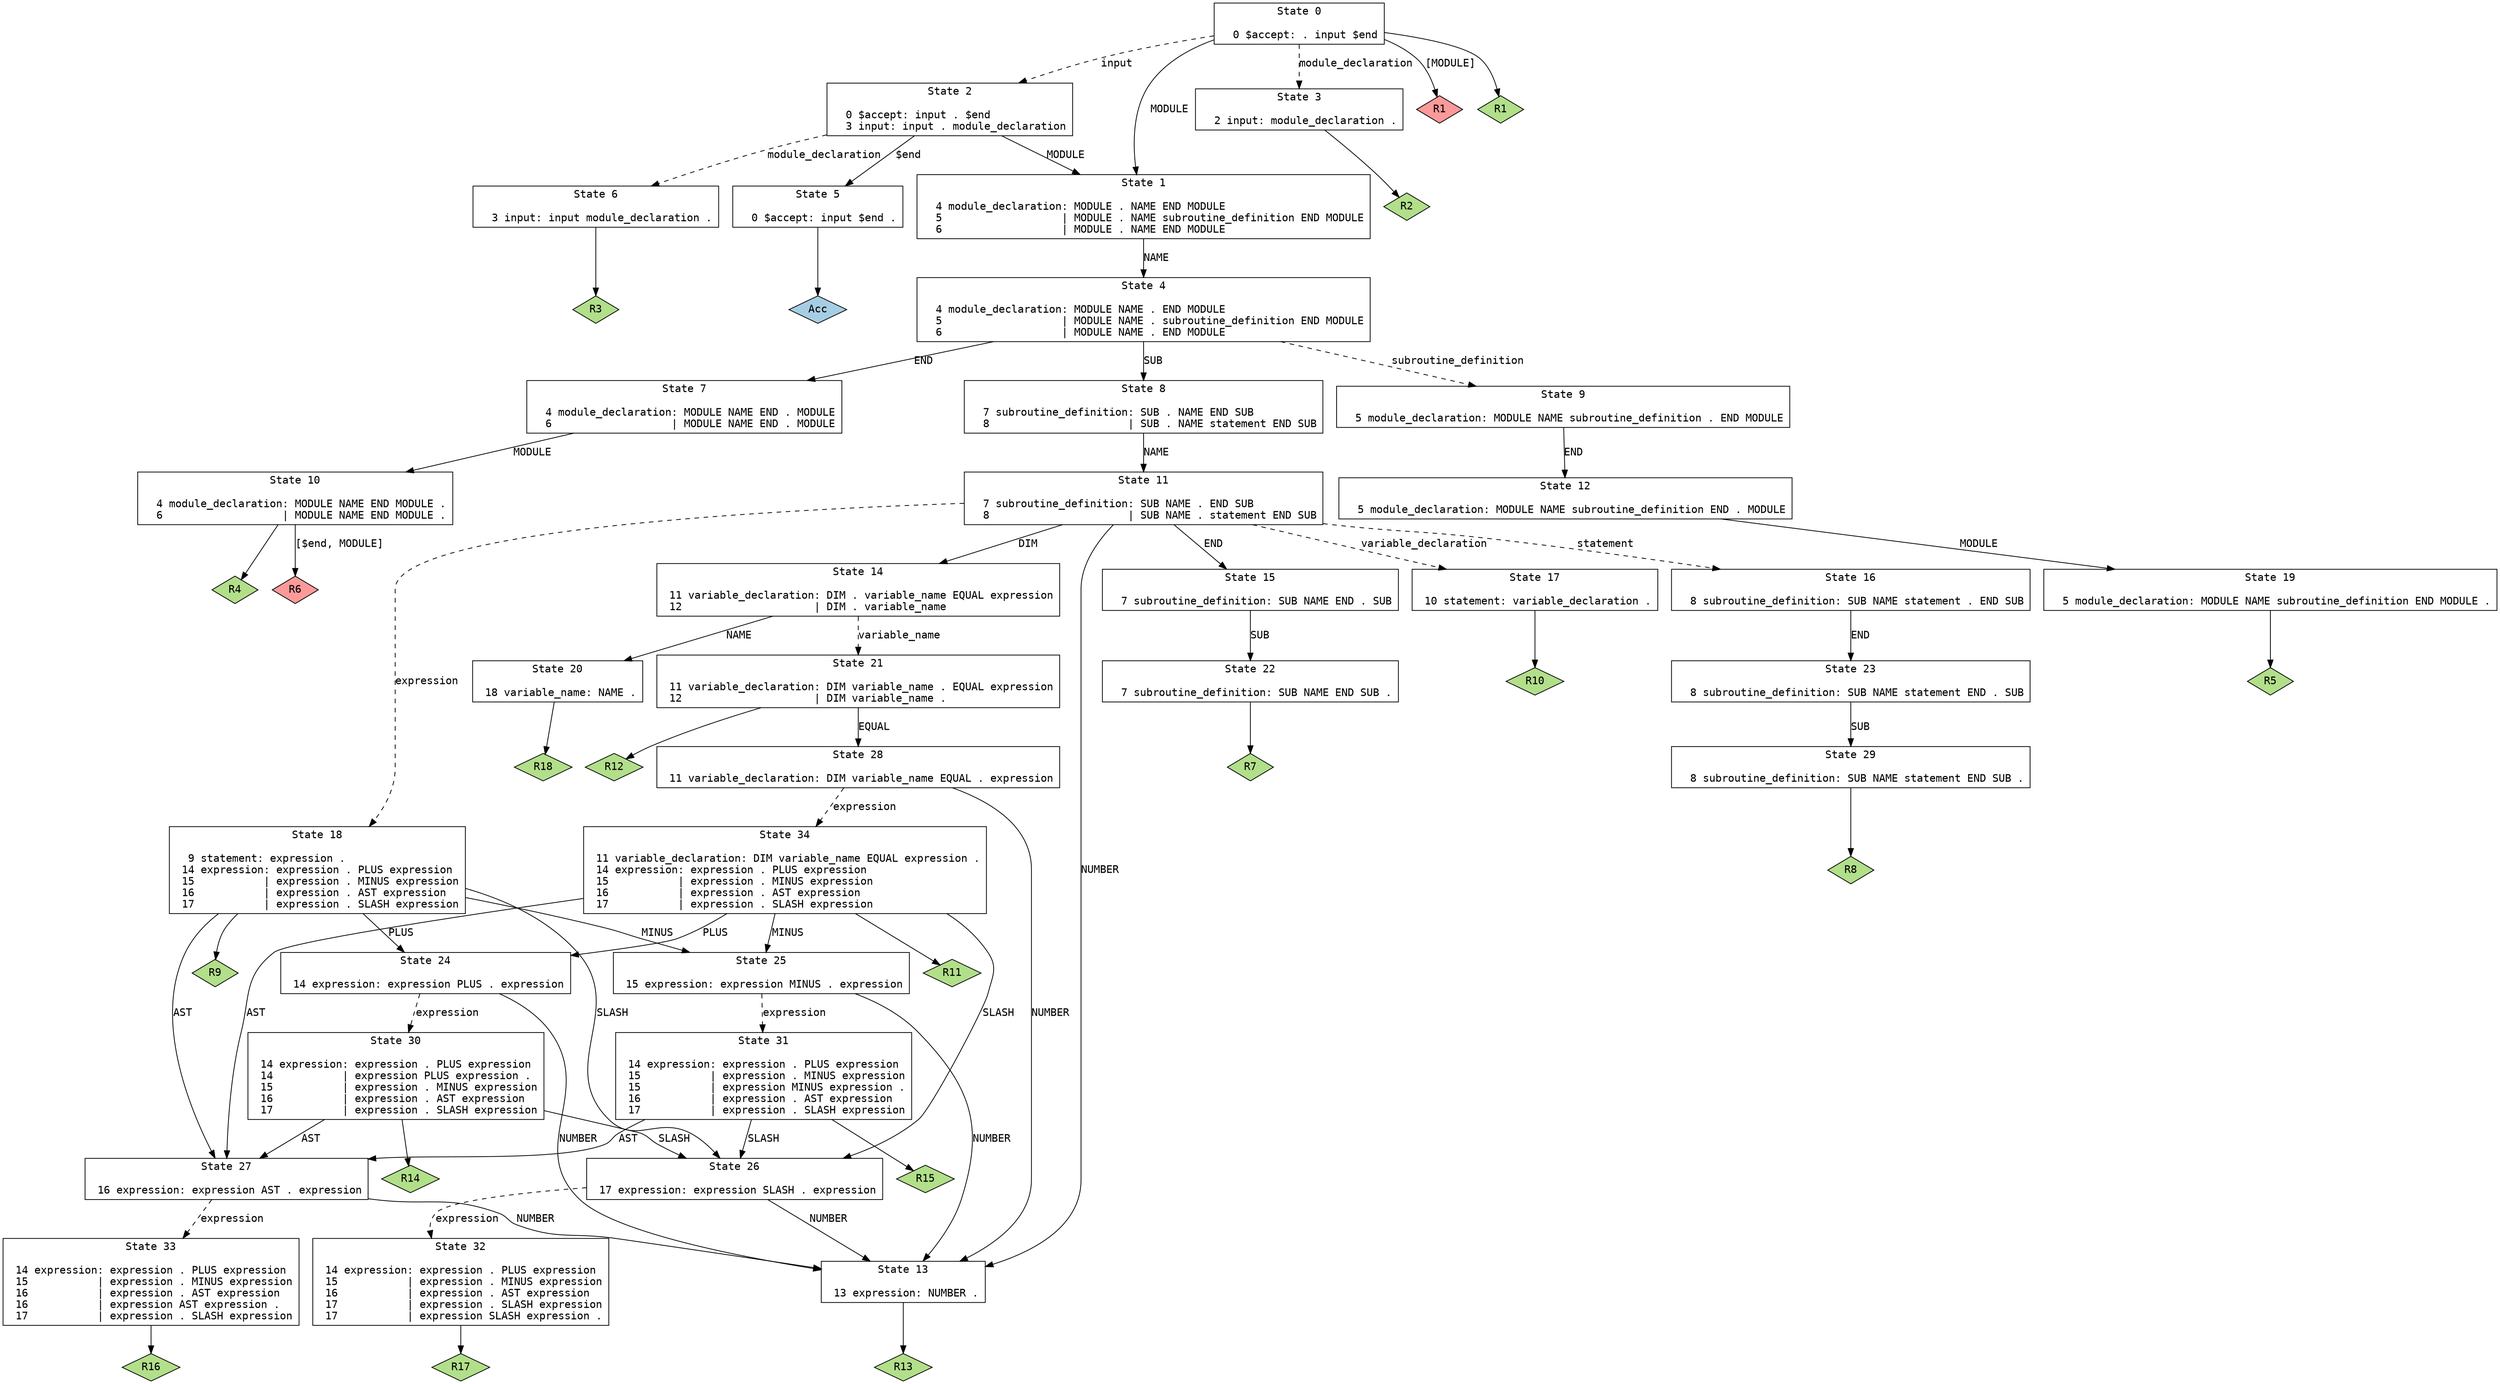 // Generated by bison.
// Report bugs to <http://sourceforge.net/p/winflexbison/tickets>.
// Home page: <http://sourceforge.net/projects/winflexbison/>.

digraph "vba2psm.y"
{
  node [fontname = courier, shape = box, colorscheme = paired6]
  edge [fontname = courier]

  0 [label="State 0\n\l  0 $accept: . input $end\l"]
  0 -> 1 [style=solid label="MODULE"]
  0 -> 2 [style=dashed label="input"]
  0 -> 3 [style=dashed label="module_declaration"]
  0 -> "0R1d" [label="[MODULE]", style=solid]
 "0R1d" [label="R1", fillcolor=5, shape=diamond, style=filled]
  0 -> "0R1" [style=solid]
 "0R1" [label="R1", fillcolor=3, shape=diamond, style=filled]
  1 [label="State 1\n\l  4 module_declaration: MODULE . NAME END MODULE\l  5                   | MODULE . NAME subroutine_definition END MODULE\l  6                   | MODULE . NAME END MODULE\l"]
  1 -> 4 [style=solid label="NAME"]
  2 [label="State 2\n\l  0 $accept: input . $end\l  3 input: input . module_declaration\l"]
  2 -> 5 [style=solid label="$end"]
  2 -> 1 [style=solid label="MODULE"]
  2 -> 6 [style=dashed label="module_declaration"]
  3 [label="State 3\n\l  2 input: module_declaration .\l"]
  3 -> "3R2" [style=solid]
 "3R2" [label="R2", fillcolor=3, shape=diamond, style=filled]
  4 [label="State 4\n\l  4 module_declaration: MODULE NAME . END MODULE\l  5                   | MODULE NAME . subroutine_definition END MODULE\l  6                   | MODULE NAME . END MODULE\l"]
  4 -> 7 [style=solid label="END"]
  4 -> 8 [style=solid label="SUB"]
  4 -> 9 [style=dashed label="subroutine_definition"]
  5 [label="State 5\n\l  0 $accept: input $end .\l"]
  5 -> "5R0" [style=solid]
 "5R0" [label="Acc", fillcolor=1, shape=diamond, style=filled]
  6 [label="State 6\n\l  3 input: input module_declaration .\l"]
  6 -> "6R3" [style=solid]
 "6R3" [label="R3", fillcolor=3, shape=diamond, style=filled]
  7 [label="State 7\n\l  4 module_declaration: MODULE NAME END . MODULE\l  6                   | MODULE NAME END . MODULE\l"]
  7 -> 10 [style=solid label="MODULE"]
  8 [label="State 8\n\l  7 subroutine_definition: SUB . NAME END SUB\l  8                      | SUB . NAME statement END SUB\l"]
  8 -> 11 [style=solid label="NAME"]
  9 [label="State 9\n\l  5 module_declaration: MODULE NAME subroutine_definition . END MODULE\l"]
  9 -> 12 [style=solid label="END"]
  10 [label="State 10\n\l  4 module_declaration: MODULE NAME END MODULE .\l  6                   | MODULE NAME END MODULE .\l"]
  10 -> "10R4" [style=solid]
 "10R4" [label="R4", fillcolor=3, shape=diamond, style=filled]
  10 -> "10R6d" [label="[$end, MODULE]", style=solid]
 "10R6d" [label="R6", fillcolor=5, shape=diamond, style=filled]
  11 [label="State 11\n\l  7 subroutine_definition: SUB NAME . END SUB\l  8                      | SUB NAME . statement END SUB\l"]
  11 -> 13 [style=solid label="NUMBER"]
  11 -> 14 [style=solid label="DIM"]
  11 -> 15 [style=solid label="END"]
  11 -> 16 [style=dashed label="statement"]
  11 -> 17 [style=dashed label="variable_declaration"]
  11 -> 18 [style=dashed label="expression"]
  12 [label="State 12\n\l  5 module_declaration: MODULE NAME subroutine_definition END . MODULE\l"]
  12 -> 19 [style=solid label="MODULE"]
  13 [label="State 13\n\l 13 expression: NUMBER .\l"]
  13 -> "13R13" [style=solid]
 "13R13" [label="R13", fillcolor=3, shape=diamond, style=filled]
  14 [label="State 14\n\l 11 variable_declaration: DIM . variable_name EQUAL expression\l 12                     | DIM . variable_name\l"]
  14 -> 20 [style=solid label="NAME"]
  14 -> 21 [style=dashed label="variable_name"]
  15 [label="State 15\n\l  7 subroutine_definition: SUB NAME END . SUB\l"]
  15 -> 22 [style=solid label="SUB"]
  16 [label="State 16\n\l  8 subroutine_definition: SUB NAME statement . END SUB\l"]
  16 -> 23 [style=solid label="END"]
  17 [label="State 17\n\l 10 statement: variable_declaration .\l"]
  17 -> "17R10" [style=solid]
 "17R10" [label="R10", fillcolor=3, shape=diamond, style=filled]
  18 [label="State 18\n\l  9 statement: expression .\l 14 expression: expression . PLUS expression\l 15           | expression . MINUS expression\l 16           | expression . AST expression\l 17           | expression . SLASH expression\l"]
  18 -> 24 [style=solid label="PLUS"]
  18 -> 25 [style=solid label="MINUS"]
  18 -> 26 [style=solid label="SLASH"]
  18 -> 27 [style=solid label="AST"]
  18 -> "18R9" [style=solid]
 "18R9" [label="R9", fillcolor=3, shape=diamond, style=filled]
  19 [label="State 19\n\l  5 module_declaration: MODULE NAME subroutine_definition END MODULE .\l"]
  19 -> "19R5" [style=solid]
 "19R5" [label="R5", fillcolor=3, shape=diamond, style=filled]
  20 [label="State 20\n\l 18 variable_name: NAME .\l"]
  20 -> "20R18" [style=solid]
 "20R18" [label="R18", fillcolor=3, shape=diamond, style=filled]
  21 [label="State 21\n\l 11 variable_declaration: DIM variable_name . EQUAL expression\l 12                     | DIM variable_name .\l"]
  21 -> 28 [style=solid label="EQUAL"]
  21 -> "21R12" [style=solid]
 "21R12" [label="R12", fillcolor=3, shape=diamond, style=filled]
  22 [label="State 22\n\l  7 subroutine_definition: SUB NAME END SUB .\l"]
  22 -> "22R7" [style=solid]
 "22R7" [label="R7", fillcolor=3, shape=diamond, style=filled]
  23 [label="State 23\n\l  8 subroutine_definition: SUB NAME statement END . SUB\l"]
  23 -> 29 [style=solid label="SUB"]
  24 [label="State 24\n\l 14 expression: expression PLUS . expression\l"]
  24 -> 13 [style=solid label="NUMBER"]
  24 -> 30 [style=dashed label="expression"]
  25 [label="State 25\n\l 15 expression: expression MINUS . expression\l"]
  25 -> 13 [style=solid label="NUMBER"]
  25 -> 31 [style=dashed label="expression"]
  26 [label="State 26\n\l 17 expression: expression SLASH . expression\l"]
  26 -> 13 [style=solid label="NUMBER"]
  26 -> 32 [style=dashed label="expression"]
  27 [label="State 27\n\l 16 expression: expression AST . expression\l"]
  27 -> 13 [style=solid label="NUMBER"]
  27 -> 33 [style=dashed label="expression"]
  28 [label="State 28\n\l 11 variable_declaration: DIM variable_name EQUAL . expression\l"]
  28 -> 13 [style=solid label="NUMBER"]
  28 -> 34 [style=dashed label="expression"]
  29 [label="State 29\n\l  8 subroutine_definition: SUB NAME statement END SUB .\l"]
  29 -> "29R8" [style=solid]
 "29R8" [label="R8", fillcolor=3, shape=diamond, style=filled]
  30 [label="State 30\n\l 14 expression: expression . PLUS expression\l 14           | expression PLUS expression .\l 15           | expression . MINUS expression\l 16           | expression . AST expression\l 17           | expression . SLASH expression\l"]
  30 -> 26 [style=solid label="SLASH"]
  30 -> 27 [style=solid label="AST"]
  30 -> "30R14" [style=solid]
 "30R14" [label="R14", fillcolor=3, shape=diamond, style=filled]
  31 [label="State 31\n\l 14 expression: expression . PLUS expression\l 15           | expression . MINUS expression\l 15           | expression MINUS expression .\l 16           | expression . AST expression\l 17           | expression . SLASH expression\l"]
  31 -> 26 [style=solid label="SLASH"]
  31 -> 27 [style=solid label="AST"]
  31 -> "31R15" [style=solid]
 "31R15" [label="R15", fillcolor=3, shape=diamond, style=filled]
  32 [label="State 32\n\l 14 expression: expression . PLUS expression\l 15           | expression . MINUS expression\l 16           | expression . AST expression\l 17           | expression . SLASH expression\l 17           | expression SLASH expression .\l"]
  32 -> "32R17" [style=solid]
 "32R17" [label="R17", fillcolor=3, shape=diamond, style=filled]
  33 [label="State 33\n\l 14 expression: expression . PLUS expression\l 15           | expression . MINUS expression\l 16           | expression . AST expression\l 16           | expression AST expression .\l 17           | expression . SLASH expression\l"]
  33 -> "33R16" [style=solid]
 "33R16" [label="R16", fillcolor=3, shape=diamond, style=filled]
  34 [label="State 34\n\l 11 variable_declaration: DIM variable_name EQUAL expression .\l 14 expression: expression . PLUS expression\l 15           | expression . MINUS expression\l 16           | expression . AST expression\l 17           | expression . SLASH expression\l"]
  34 -> 24 [style=solid label="PLUS"]
  34 -> 25 [style=solid label="MINUS"]
  34 -> 26 [style=solid label="SLASH"]
  34 -> 27 [style=solid label="AST"]
  34 -> "34R11" [style=solid]
 "34R11" [label="R11", fillcolor=3, shape=diamond, style=filled]
}
